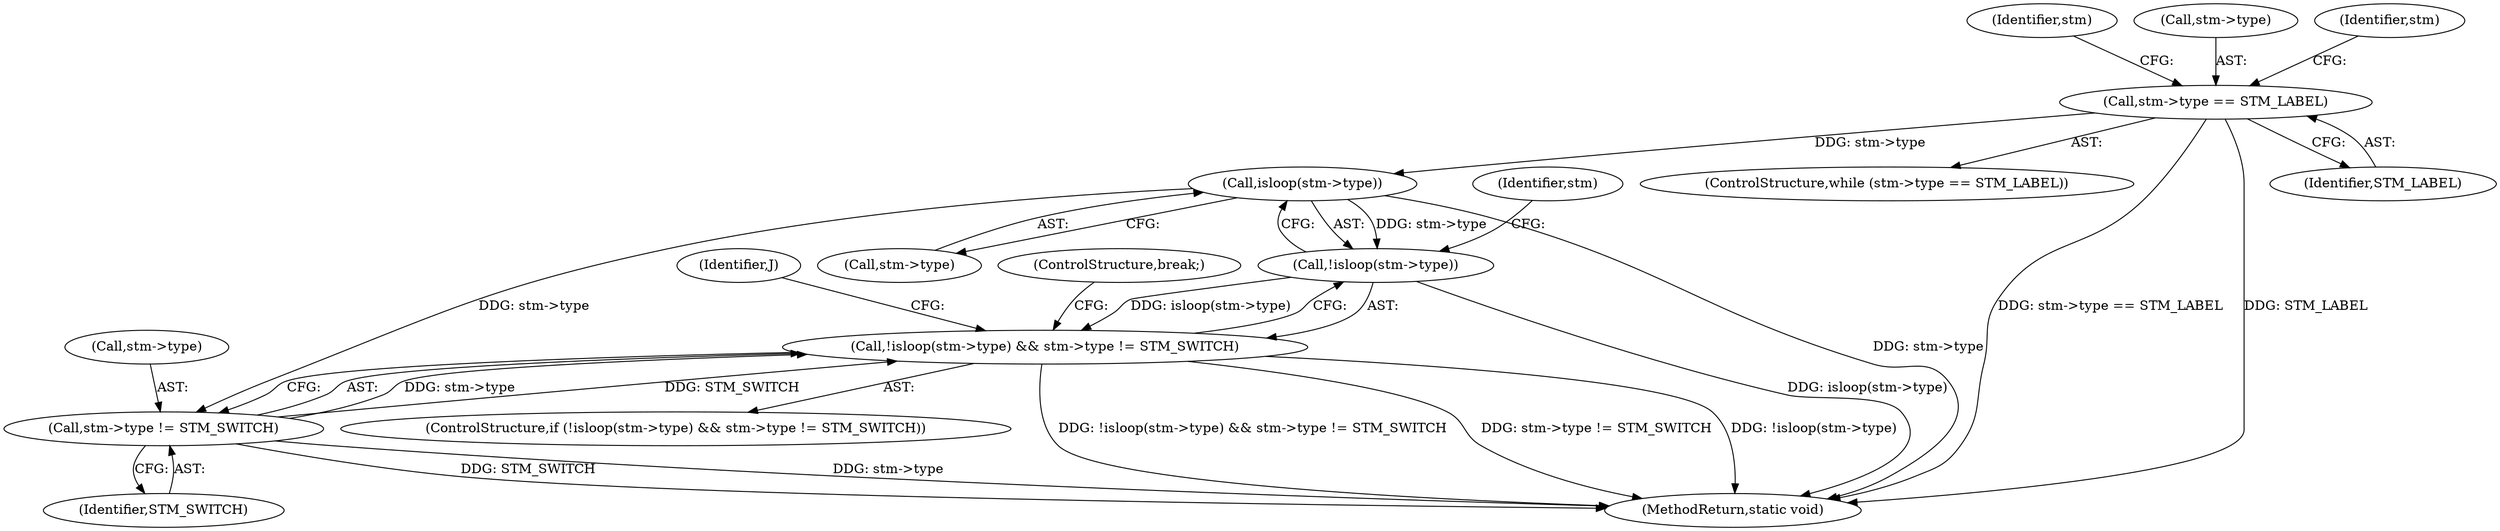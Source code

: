 digraph "0_ghostscript_5008105780c0b0182ea6eda83ad5598f225be3ee@pointer" {
"1000520" [label="(Call,stm->type == STM_LABEL)"];
"1000533" [label="(Call,isloop(stm->type))"];
"1000532" [label="(Call,!isloop(stm->type))"];
"1000531" [label="(Call,!isloop(stm->type) && stm->type != STM_SWITCH)"];
"1000537" [label="(Call,stm->type != STM_SWITCH)"];
"1000533" [label="(Call,isloop(stm->type))"];
"1000519" [label="(ControlStructure,while (stm->type == STM_LABEL))"];
"1000538" [label="(Call,stm->type)"];
"1000532" [label="(Call,!isloop(stm->type))"];
"1000537" [label="(Call,stm->type != STM_SWITCH)"];
"1000520" [label="(Call,stm->type == STM_LABEL)"];
"1000534" [label="(Call,stm->type)"];
"1000535" [label="(Identifier,stm)"];
"1000531" [label="(Call,!isloop(stm->type) && stm->type != STM_SWITCH)"];
"1000521" [label="(Call,stm->type)"];
"1000530" [label="(ControlStructure,if (!isloop(stm->type) && stm->type != STM_SWITCH))"];
"1000541" [label="(Identifier,STM_SWITCH)"];
"1000526" [label="(Identifier,stm)"];
"1000543" [label="(Identifier,J)"];
"1000844" [label="(MethodReturn,static void)"];
"1000552" [label="(ControlStructure,break;)"];
"1000539" [label="(Identifier,stm)"];
"1000524" [label="(Identifier,STM_LABEL)"];
"1000520" -> "1000519"  [label="AST: "];
"1000520" -> "1000524"  [label="CFG: "];
"1000521" -> "1000520"  [label="AST: "];
"1000524" -> "1000520"  [label="AST: "];
"1000526" -> "1000520"  [label="CFG: "];
"1000535" -> "1000520"  [label="CFG: "];
"1000520" -> "1000844"  [label="DDG: stm->type == STM_LABEL"];
"1000520" -> "1000844"  [label="DDG: STM_LABEL"];
"1000520" -> "1000533"  [label="DDG: stm->type"];
"1000533" -> "1000532"  [label="AST: "];
"1000533" -> "1000534"  [label="CFG: "];
"1000534" -> "1000533"  [label="AST: "];
"1000532" -> "1000533"  [label="CFG: "];
"1000533" -> "1000844"  [label="DDG: stm->type"];
"1000533" -> "1000532"  [label="DDG: stm->type"];
"1000533" -> "1000537"  [label="DDG: stm->type"];
"1000532" -> "1000531"  [label="AST: "];
"1000539" -> "1000532"  [label="CFG: "];
"1000531" -> "1000532"  [label="CFG: "];
"1000532" -> "1000844"  [label="DDG: isloop(stm->type)"];
"1000532" -> "1000531"  [label="DDG: isloop(stm->type)"];
"1000531" -> "1000530"  [label="AST: "];
"1000531" -> "1000537"  [label="CFG: "];
"1000537" -> "1000531"  [label="AST: "];
"1000543" -> "1000531"  [label="CFG: "];
"1000552" -> "1000531"  [label="CFG: "];
"1000531" -> "1000844"  [label="DDG: !isloop(stm->type) && stm->type != STM_SWITCH"];
"1000531" -> "1000844"  [label="DDG: stm->type != STM_SWITCH"];
"1000531" -> "1000844"  [label="DDG: !isloop(stm->type)"];
"1000537" -> "1000531"  [label="DDG: stm->type"];
"1000537" -> "1000531"  [label="DDG: STM_SWITCH"];
"1000537" -> "1000541"  [label="CFG: "];
"1000538" -> "1000537"  [label="AST: "];
"1000541" -> "1000537"  [label="AST: "];
"1000537" -> "1000844"  [label="DDG: stm->type"];
"1000537" -> "1000844"  [label="DDG: STM_SWITCH"];
}
